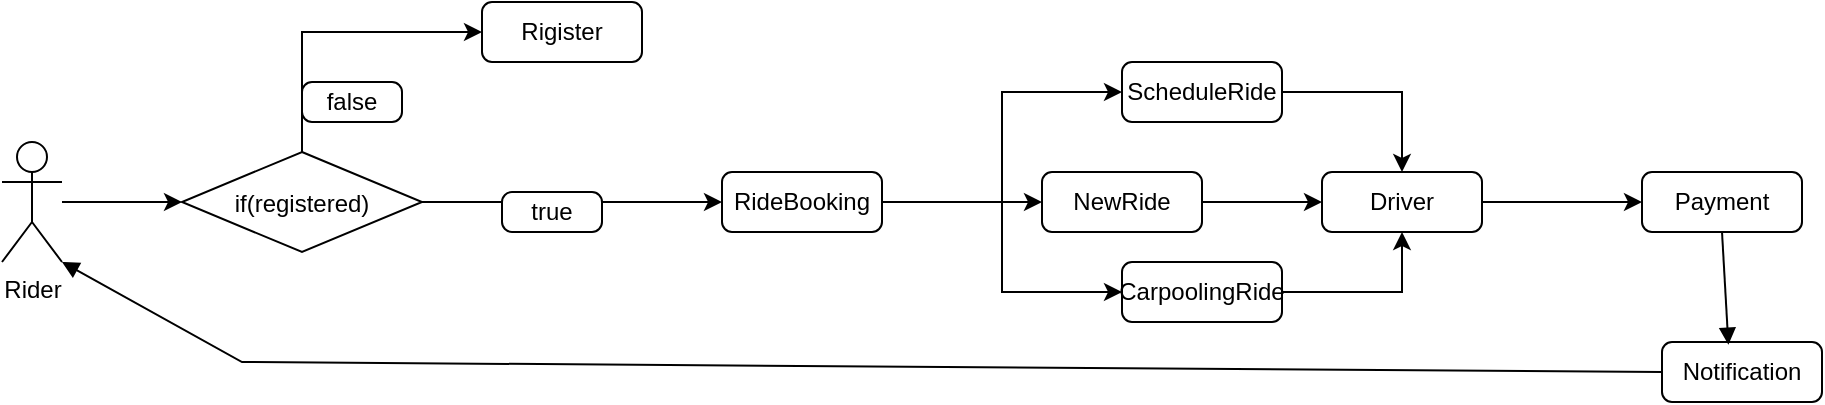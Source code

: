 <mxfile version="27.0.9">
  <diagram name="Page-1" id="XqwjT-xpKqgEEvIxPQWP">
    <mxGraphModel dx="1028" dy="645" grid="1" gridSize="10" guides="1" tooltips="1" connect="1" arrows="1" fold="1" page="1" pageScale="1" pageWidth="1920" pageHeight="1200" math="0" shadow="0">
      <root>
        <mxCell id="0" />
        <mxCell id="1" parent="0" />
        <mxCell id="dV_2jnBs4IW2Jq-Jxt3u-14" value="" style="edgeStyle=orthogonalEdgeStyle;rounded=0;orthogonalLoop=1;jettySize=auto;html=1;entryX=0;entryY=0.5;entryDx=0;entryDy=0;" edge="1" parent="1" source="dV_2jnBs4IW2Jq-Jxt3u-1" target="dV_2jnBs4IW2Jq-Jxt3u-24">
          <mxGeometry relative="1" as="geometry">
            <mxPoint x="180" y="180" as="targetPoint" />
          </mxGeometry>
        </mxCell>
        <mxCell id="dV_2jnBs4IW2Jq-Jxt3u-1" value="Rider" style="shape=umlActor;verticalLabelPosition=bottom;verticalAlign=top;html=1;" vertex="1" parent="1">
          <mxGeometry x="120" y="150" width="30" height="60" as="geometry" />
        </mxCell>
        <mxCell id="dV_2jnBs4IW2Jq-Jxt3u-4" value="Rigister" style="html=1;rounded=1;absoluteArcSize=1;arcSize=10;whiteSpace=wrap;" vertex="1" parent="1">
          <mxGeometry x="360" y="80" width="80" height="30" as="geometry" />
        </mxCell>
        <mxCell id="dV_2jnBs4IW2Jq-Jxt3u-6" value="Notification" style="html=1;rounded=1;absoluteArcSize=1;arcSize=10;whiteSpace=wrap;" vertex="1" parent="1">
          <mxGeometry x="950" y="250" width="80" height="30" as="geometry" />
        </mxCell>
        <mxCell id="dV_2jnBs4IW2Jq-Jxt3u-7" value="Payment" style="html=1;rounded=1;absoluteArcSize=1;arcSize=10;whiteSpace=wrap;" vertex="1" parent="1">
          <mxGeometry x="940" y="165" width="80" height="30" as="geometry" />
        </mxCell>
        <mxCell id="dV_2jnBs4IW2Jq-Jxt3u-8" value="" style="html=1;verticalAlign=bottom;labelBackgroundColor=none;endArrow=block;endFill=1;rounded=0;exitX=0;exitY=0.5;exitDx=0;exitDy=0;entryX=1;entryY=1;entryDx=0;entryDy=0;entryPerimeter=0;" edge="1" parent="1" source="dV_2jnBs4IW2Jq-Jxt3u-6" target="dV_2jnBs4IW2Jq-Jxt3u-1">
          <mxGeometry width="160" relative="1" as="geometry">
            <mxPoint x="210" y="260" as="sourcePoint" />
            <mxPoint x="120" y="280" as="targetPoint" />
            <Array as="points">
              <mxPoint x="240" y="260" />
            </Array>
          </mxGeometry>
        </mxCell>
        <mxCell id="dV_2jnBs4IW2Jq-Jxt3u-9" value="" style="html=1;verticalAlign=bottom;labelBackgroundColor=none;endArrow=block;endFill=1;rounded=0;exitX=0.5;exitY=1;exitDx=0;exitDy=0;entryX=0.415;entryY=0.047;entryDx=0;entryDy=0;entryPerimeter=0;" edge="1" parent="1" source="dV_2jnBs4IW2Jq-Jxt3u-7" target="dV_2jnBs4IW2Jq-Jxt3u-6">
          <mxGeometry width="160" relative="1" as="geometry">
            <mxPoint x="430" y="230" as="sourcePoint" />
            <mxPoint x="590" y="230" as="targetPoint" />
          </mxGeometry>
        </mxCell>
        <mxCell id="dV_2jnBs4IW2Jq-Jxt3u-18" value="" style="edgeStyle=orthogonalEdgeStyle;rounded=0;orthogonalLoop=1;jettySize=auto;html=1;" edge="1" parent="1" source="dV_2jnBs4IW2Jq-Jxt3u-10" target="dV_2jnBs4IW2Jq-Jxt3u-16">
          <mxGeometry relative="1" as="geometry" />
        </mxCell>
        <mxCell id="dV_2jnBs4IW2Jq-Jxt3u-10" value="RideBooking" style="html=1;rounded=1;absoluteArcSize=1;arcSize=10;whiteSpace=wrap;" vertex="1" parent="1">
          <mxGeometry x="480" y="165" width="80" height="30" as="geometry" />
        </mxCell>
        <mxCell id="dV_2jnBs4IW2Jq-Jxt3u-11" value="Driver" style="html=1;rounded=1;absoluteArcSize=1;arcSize=10;whiteSpace=wrap;" vertex="1" parent="1">
          <mxGeometry x="780" y="165" width="80" height="30" as="geometry" />
        </mxCell>
        <mxCell id="dV_2jnBs4IW2Jq-Jxt3u-15" value="ScheduleRide" style="html=1;rounded=1;absoluteArcSize=1;arcSize=10;whiteSpace=wrap;" vertex="1" parent="1">
          <mxGeometry x="680" y="110" width="80" height="30" as="geometry" />
        </mxCell>
        <mxCell id="dV_2jnBs4IW2Jq-Jxt3u-21" value="" style="edgeStyle=orthogonalEdgeStyle;rounded=0;orthogonalLoop=1;jettySize=auto;html=1;" edge="1" parent="1" source="dV_2jnBs4IW2Jq-Jxt3u-16" target="dV_2jnBs4IW2Jq-Jxt3u-11">
          <mxGeometry relative="1" as="geometry" />
        </mxCell>
        <mxCell id="dV_2jnBs4IW2Jq-Jxt3u-16" value="NewRide" style="html=1;rounded=1;absoluteArcSize=1;arcSize=10;whiteSpace=wrap;" vertex="1" parent="1">
          <mxGeometry x="640" y="165" width="80" height="30" as="geometry" />
        </mxCell>
        <mxCell id="dV_2jnBs4IW2Jq-Jxt3u-17" value="CarpoolingRide" style="html=1;rounded=1;absoluteArcSize=1;arcSize=10;whiteSpace=wrap;" vertex="1" parent="1">
          <mxGeometry x="680" y="210" width="80" height="30" as="geometry" />
        </mxCell>
        <mxCell id="dV_2jnBs4IW2Jq-Jxt3u-19" value="" style="edgeStyle=orthogonalEdgeStyle;rounded=0;orthogonalLoop=1;jettySize=auto;html=1;entryX=0;entryY=0.5;entryDx=0;entryDy=0;exitX=1;exitY=0.5;exitDx=0;exitDy=0;" edge="1" parent="1" source="dV_2jnBs4IW2Jq-Jxt3u-10" target="dV_2jnBs4IW2Jq-Jxt3u-15">
          <mxGeometry relative="1" as="geometry">
            <mxPoint x="460" y="130" as="sourcePoint" />
            <mxPoint x="500" y="130" as="targetPoint" />
          </mxGeometry>
        </mxCell>
        <mxCell id="dV_2jnBs4IW2Jq-Jxt3u-20" value="" style="edgeStyle=orthogonalEdgeStyle;rounded=0;orthogonalLoop=1;jettySize=auto;html=1;exitX=1;exitY=0.5;exitDx=0;exitDy=0;entryX=0;entryY=0.5;entryDx=0;entryDy=0;" edge="1" parent="1" source="dV_2jnBs4IW2Jq-Jxt3u-10" target="dV_2jnBs4IW2Jq-Jxt3u-17">
          <mxGeometry relative="1" as="geometry">
            <mxPoint x="460" y="220" as="sourcePoint" />
            <mxPoint x="500" y="220" as="targetPoint" />
          </mxGeometry>
        </mxCell>
        <mxCell id="dV_2jnBs4IW2Jq-Jxt3u-22" value="" style="edgeStyle=orthogonalEdgeStyle;rounded=0;orthogonalLoop=1;jettySize=auto;html=1;exitX=1;exitY=0.5;exitDx=0;exitDy=0;entryX=0.5;entryY=0;entryDx=0;entryDy=0;" edge="1" parent="1" source="dV_2jnBs4IW2Jq-Jxt3u-15" target="dV_2jnBs4IW2Jq-Jxt3u-11">
          <mxGeometry relative="1" as="geometry">
            <mxPoint x="620" y="124.5" as="sourcePoint" />
            <mxPoint x="650" y="124.5" as="targetPoint" />
          </mxGeometry>
        </mxCell>
        <mxCell id="dV_2jnBs4IW2Jq-Jxt3u-23" value="" style="edgeStyle=orthogonalEdgeStyle;rounded=0;orthogonalLoop=1;jettySize=auto;html=1;exitX=1;exitY=0.5;exitDx=0;exitDy=0;entryX=0.5;entryY=1;entryDx=0;entryDy=0;" edge="1" parent="1" source="dV_2jnBs4IW2Jq-Jxt3u-17" target="dV_2jnBs4IW2Jq-Jxt3u-11">
          <mxGeometry relative="1" as="geometry">
            <mxPoint x="620" y="230" as="sourcePoint" />
            <mxPoint x="680" y="200" as="targetPoint" />
          </mxGeometry>
        </mxCell>
        <mxCell id="dV_2jnBs4IW2Jq-Jxt3u-24" value="if(registered)" style="rhombus;" vertex="1" parent="1">
          <mxGeometry x="210" y="155" width="120" height="50" as="geometry" />
        </mxCell>
        <mxCell id="dV_2jnBs4IW2Jq-Jxt3u-25" value="" style="edgeStyle=orthogonalEdgeStyle;rounded=0;orthogonalLoop=1;jettySize=auto;html=1;exitX=1;exitY=0.5;exitDx=0;exitDy=0;" edge="1" parent="1" source="dV_2jnBs4IW2Jq-Jxt3u-24" target="dV_2jnBs4IW2Jq-Jxt3u-10">
          <mxGeometry relative="1" as="geometry">
            <mxPoint x="320" y="179.5" as="sourcePoint" />
            <mxPoint x="350" y="179.5" as="targetPoint" />
          </mxGeometry>
        </mxCell>
        <mxCell id="dV_2jnBs4IW2Jq-Jxt3u-26" value="true" style="html=1;rounded=1;absoluteArcSize=1;arcSize=10;whiteSpace=wrap;" vertex="1" parent="1">
          <mxGeometry x="370" y="175" width="50" height="20" as="geometry" />
        </mxCell>
        <mxCell id="dV_2jnBs4IW2Jq-Jxt3u-30" value="false" style="html=1;rounded=1;absoluteArcSize=1;arcSize=10;whiteSpace=wrap;" vertex="1" parent="1">
          <mxGeometry x="270" y="120" width="50" height="20" as="geometry" />
        </mxCell>
        <mxCell id="dV_2jnBs4IW2Jq-Jxt3u-31" value="" style="edgeStyle=orthogonalEdgeStyle;rounded=0;orthogonalLoop=1;jettySize=auto;html=1;entryX=0;entryY=0.5;entryDx=0;entryDy=0;exitX=0.5;exitY=0;exitDx=0;exitDy=0;" edge="1" parent="1" source="dV_2jnBs4IW2Jq-Jxt3u-24" target="dV_2jnBs4IW2Jq-Jxt3u-4">
          <mxGeometry relative="1" as="geometry">
            <mxPoint x="270" y="94.5" as="sourcePoint" />
            <mxPoint x="330" y="94.5" as="targetPoint" />
          </mxGeometry>
        </mxCell>
        <mxCell id="dV_2jnBs4IW2Jq-Jxt3u-32" value="" style="edgeStyle=orthogonalEdgeStyle;rounded=0;orthogonalLoop=1;jettySize=auto;html=1;entryX=0;entryY=0.5;entryDx=0;entryDy=0;exitX=1;exitY=0.5;exitDx=0;exitDy=0;" edge="1" parent="1" source="dV_2jnBs4IW2Jq-Jxt3u-11" target="dV_2jnBs4IW2Jq-Jxt3u-7">
          <mxGeometry relative="1" as="geometry">
            <mxPoint x="870" y="184.5" as="sourcePoint" />
            <mxPoint x="930" y="184.5" as="targetPoint" />
          </mxGeometry>
        </mxCell>
      </root>
    </mxGraphModel>
  </diagram>
</mxfile>
